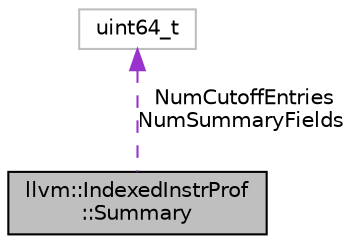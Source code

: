 digraph "llvm::IndexedInstrProf::Summary"
{
 // LATEX_PDF_SIZE
  bgcolor="transparent";
  edge [fontname="Helvetica",fontsize="10",labelfontname="Helvetica",labelfontsize="10"];
  node [fontname="Helvetica",fontsize="10",shape=record];
  Node1 [label="llvm::IndexedInstrProf\l::Summary",height=0.2,width=0.4,color="black", fillcolor="grey75", style="filled", fontcolor="black",tooltip=" "];
  Node2 -> Node1 [dir="back",color="darkorchid3",fontsize="10",style="dashed",label=" NumCutoffEntries\nNumSummaryFields" ,fontname="Helvetica"];
  Node2 [label="uint64_t",height=0.2,width=0.4,color="grey75",tooltip=" "];
}
